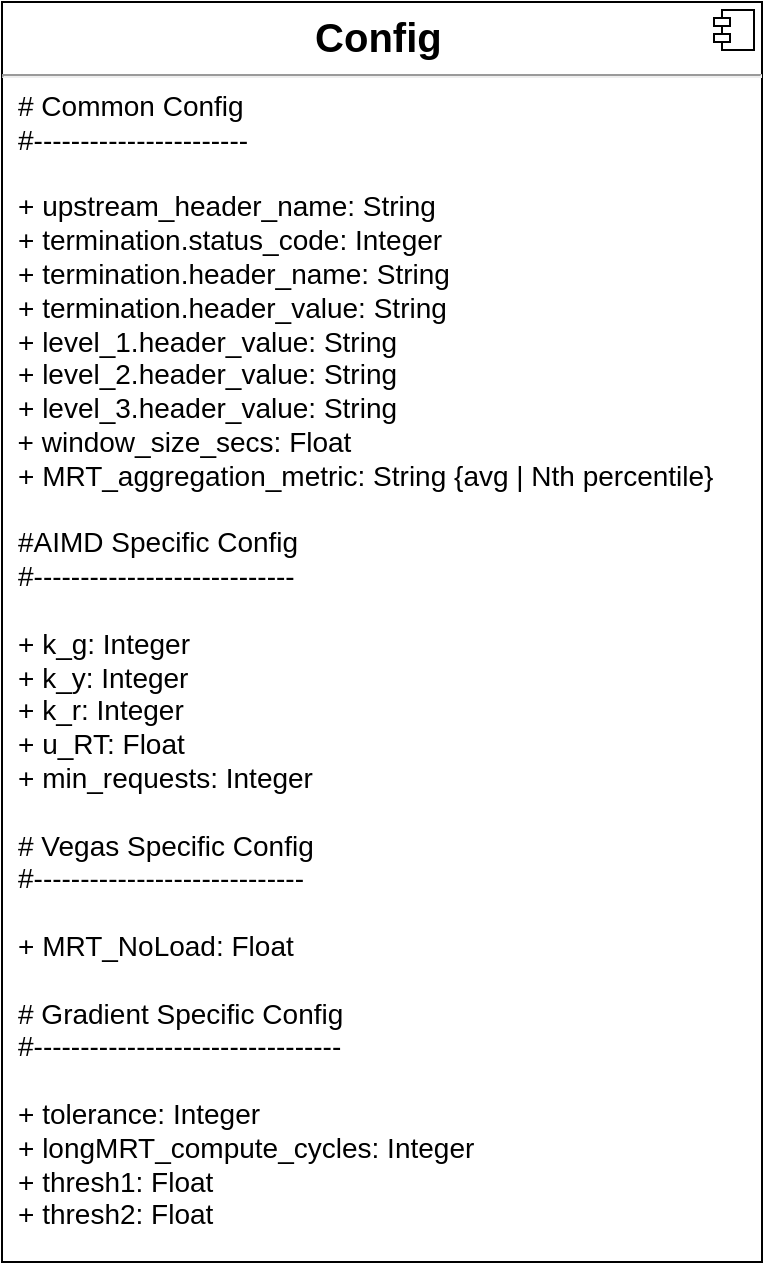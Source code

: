 <mxfile version="17.4.0" type="github">
  <diagram id="C5RBs43oDa-KdzZeNtuy" name="Page-1">
    <mxGraphModel dx="1577" dy="600" grid="1" gridSize="10" guides="1" tooltips="1" connect="1" arrows="1" fold="1" page="1" pageScale="1" pageWidth="827" pageHeight="1169" math="0" shadow="0">
      <root>
        <mxCell id="WIyWlLk6GJQsqaUBKTNV-0" />
        <mxCell id="WIyWlLk6GJQsqaUBKTNV-1" parent="WIyWlLk6GJQsqaUBKTNV-0" />
        <mxCell id="--dWJRHX75SRgyuAdrLD-0" value="&lt;p style=&quot;margin: 0px ; margin-top: 6px ; text-align: center&quot;&gt;&lt;b&gt;&lt;font style=&quot;font-size: 20px&quot;&gt;Config&lt;/font&gt;&lt;span style=&quot;font-size: 13px&quot;&gt;&amp;nbsp;&lt;/span&gt;&lt;/b&gt;&lt;/p&gt;&lt;hr&gt;&lt;p style=&quot;margin: 0px 0px 0px 8px ; font-size: 14px&quot;&gt;&lt;font style=&quot;font-size: 14px&quot;&gt;# Common Config&lt;/font&gt;&lt;/p&gt;&lt;p style=&quot;margin: 0px 0px 0px 8px ; font-size: 14px&quot;&gt;&lt;font style=&quot;font-size: 14px&quot;&gt;#-----------------------&lt;/font&gt;&lt;/p&gt;&lt;p style=&quot;margin: 0px 0px 0px 8px ; font-size: 14px&quot;&gt;&lt;font style=&quot;font-size: 14px&quot;&gt;&lt;br&gt;&lt;/font&gt;&lt;/p&gt;&lt;p style=&quot;margin: 0px 0px 0px 8px ; font-size: 14px&quot;&gt;&lt;font style=&quot;font-size: 14px&quot;&gt;+ upstream_header_name: String&lt;br&gt;+ termination.status_code: Integer&lt;/font&gt;&lt;/p&gt;&lt;p style=&quot;margin: 0px 0px 0px 8px ; font-size: 14px&quot;&gt;&lt;font style=&quot;font-size: 14px&quot;&gt;+&amp;nbsp;termination.header_name: String&lt;/font&gt;&lt;/p&gt;&lt;p style=&quot;margin: 0px 0px 0px 8px ; font-size: 14px&quot;&gt;&lt;font style=&quot;font-size: 14px&quot;&gt;+&amp;nbsp;termination.header_value: String&lt;/font&gt;&lt;/p&gt;&lt;p style=&quot;margin: 0px 0px 0px 8px ; font-size: 14px&quot;&gt;+&amp;nbsp;level_1.header_value: String&lt;span&gt;&amp;nbsp;&lt;/span&gt;&lt;/p&gt;&lt;p style=&quot;margin: 0px 0px 0px 8px ; font-size: 14px&quot;&gt;+&amp;nbsp;level_2.header_value: String&lt;span&gt;&amp;nbsp;&lt;/span&gt;&lt;span&gt;&lt;br&gt;&lt;/span&gt;&lt;/p&gt;&lt;p style=&quot;margin: 0px 0px 0px 8px ; font-size: 14px&quot;&gt;+&amp;nbsp;level_3.header_value: String&lt;span&gt;&amp;nbsp;&lt;/span&gt;&lt;span&gt;&lt;br&gt;&lt;/span&gt;&lt;/p&gt;&lt;span style=&quot;font-size: 14px&quot;&gt;&amp;nbsp;&amp;nbsp;&lt;/span&gt;&lt;span style=&quot;font-size: 14px&quot;&gt;+ window_size_secs: Float&lt;/span&gt;&lt;span style=&quot;font-size: 14px&quot;&gt;&lt;br&gt;&lt;/span&gt;&lt;p style=&quot;margin: 0px 0px 0px 8px ; font-size: 14px&quot;&gt;&lt;font style=&quot;font-size: 14px&quot;&gt;+&amp;nbsp;MRT_aggregation_metric: String {avg | Nth percentile}&lt;/font&gt;&lt;/p&gt;&lt;p style=&quot;margin: 0px 0px 0px 8px ; font-size: 14px&quot;&gt;&lt;font style=&quot;font-size: 14px&quot;&gt;&lt;br&gt;&lt;/font&gt;&lt;/p&gt;&lt;p style=&quot;margin: 0px 0px 0px 8px ; font-size: 14px&quot;&gt;&lt;font style=&quot;font-size: 14px&quot;&gt;#AIMD Specific Config&lt;/font&gt;&lt;/p&gt;&lt;p style=&quot;margin: 0px 0px 0px 8px ; font-size: 14px&quot;&gt;&lt;font style=&quot;font-size: 14px&quot;&gt;#----------------------------&lt;/font&gt;&lt;/p&gt;&lt;p style=&quot;margin: 0px 0px 0px 8px ; font-size: 14px&quot;&gt;&lt;font style=&quot;font-size: 14px&quot;&gt;&lt;br&gt;&lt;/font&gt;&lt;/p&gt;&lt;p style=&quot;margin: 0px 0px 0px 8px ; font-size: 14px&quot;&gt;&lt;font style=&quot;font-size: 14px&quot;&gt;+ k_g: Integer&lt;br&gt;&lt;/font&gt;&lt;/p&gt;&lt;p style=&quot;margin: 0px 0px 0px 8px ; font-size: 14px&quot;&gt;&lt;font style=&quot;font-size: 14px&quot;&gt;+&amp;nbsp;k_y: Integer&lt;/font&gt;&lt;/p&gt;&lt;p style=&quot;margin: 0px 0px 0px 8px ; font-size: 14px&quot;&gt;&lt;font style=&quot;font-size: 14px&quot;&gt;+&amp;nbsp;k_r: Integer&lt;/font&gt;&lt;/p&gt;&lt;p style=&quot;margin: 0px 0px 0px 8px ; font-size: 14px&quot;&gt;&lt;font style=&quot;font-size: 14px&quot;&gt;+ u_RT: Float&lt;br&gt;&lt;/font&gt;&lt;/p&gt;&lt;p style=&quot;margin: 0px 0px 0px 8px ; font-size: 14px&quot;&gt;&lt;font style=&quot;font-size: 14px&quot;&gt;+ min_requests: Integer&lt;br&gt;&lt;/font&gt;&lt;/p&gt;&lt;p style=&quot;margin: 0px 0px 0px 8px ; font-size: 14px&quot;&gt;&lt;font style=&quot;font-size: 14px&quot;&gt;&lt;br&gt;&lt;/font&gt;&lt;/p&gt;&lt;p style=&quot;margin: 0px 0px 0px 8px ; font-size: 14px&quot;&gt;&lt;font style=&quot;font-size: 14px&quot;&gt;# Vegas&amp;nbsp;Specific Config&lt;/font&gt;&lt;/p&gt;&lt;p style=&quot;margin: 0px 0px 0px 8px ; font-size: 14px&quot;&gt;&lt;font style=&quot;font-size: 14px&quot;&gt;#-----------------------------&lt;/font&gt;&lt;/p&gt;&lt;p style=&quot;margin: 0px 0px 0px 8px ; font-size: 14px&quot;&gt;&lt;font style=&quot;font-size: 14px&quot;&gt;&lt;br&gt;&lt;/font&gt;&lt;/p&gt;&lt;p style=&quot;margin: 0px 0px 0px 8px ; font-size: 14px&quot;&gt;&lt;font style=&quot;font-size: 14px&quot;&gt;+ MRT_NoLoad: Float&lt;br&gt;&lt;/font&gt;&lt;/p&gt;&lt;p style=&quot;margin: 0px 0px 0px 8px ; font-size: 14px&quot;&gt;&lt;br&gt;&lt;/p&gt;&lt;p style=&quot;margin: 0px 0px 0px 8px ; font-size: 14px&quot;&gt;# Gradient Specific Config&lt;/p&gt;&lt;p style=&quot;margin: 0px 0px 0px 8px ; font-size: 14px&quot;&gt;#---------------------------------&lt;/p&gt;&lt;p style=&quot;margin: 0px 0px 0px 8px ; font-size: 14px&quot;&gt;&lt;br&gt;&lt;/p&gt;&lt;p style=&quot;margin: 0px 0px 0px 8px ; font-size: 14px&quot;&gt;+ tolerance: Integer&amp;nbsp;&lt;/p&gt;&lt;p style=&quot;margin: 0px 0px 0px 8px ; font-size: 14px&quot;&gt;+&amp;nbsp;longMRT_compute_cycles: Integer&lt;/p&gt;&lt;p style=&quot;margin: 0px 0px 0px 8px ; font-size: 14px&quot;&gt;+&amp;nbsp;thresh1: Float&amp;nbsp;&lt;/p&gt;&lt;p style=&quot;margin: 0px 0px 0px 8px ; font-size: 14px&quot;&gt;+&amp;nbsp;thresh2: Float&lt;/p&gt;" style="align=left;overflow=fill;html=1;dropTarget=0;" vertex="1" parent="WIyWlLk6GJQsqaUBKTNV-1">
          <mxGeometry x="200" y="200" width="380" height="630" as="geometry" />
        </mxCell>
        <mxCell id="--dWJRHX75SRgyuAdrLD-1" value="" style="shape=component;jettyWidth=8;jettyHeight=4;" vertex="1" parent="--dWJRHX75SRgyuAdrLD-0">
          <mxGeometry x="1" width="20" height="20" relative="1" as="geometry">
            <mxPoint x="-24" y="4" as="offset" />
          </mxGeometry>
        </mxCell>
      </root>
    </mxGraphModel>
  </diagram>
</mxfile>
